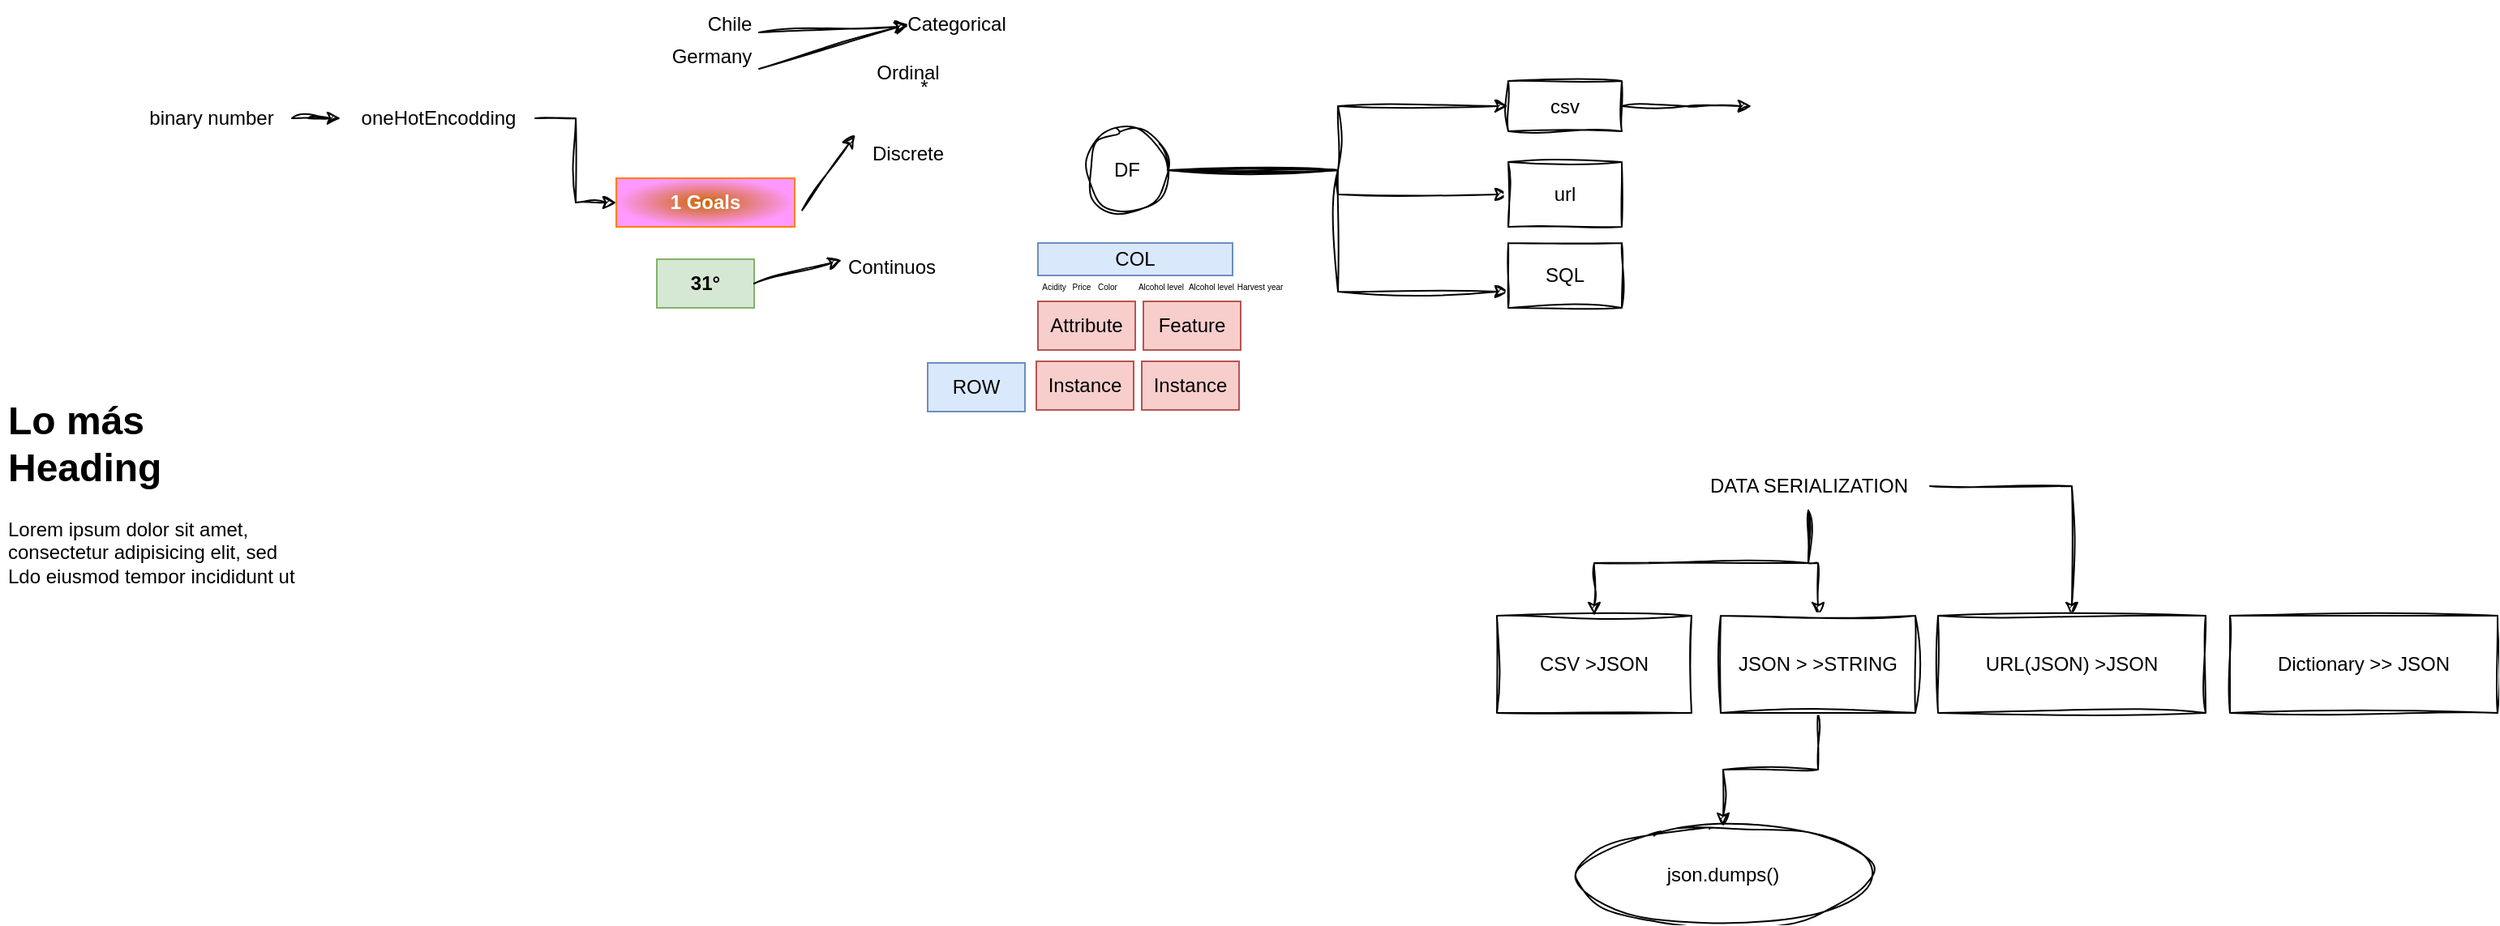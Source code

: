 <mxfile version="23.1.4" type="github">
  <diagram name="Page-1" id="hbJS8XIYNHnMWgaqB1Pa">
    <mxGraphModel dx="1075" dy="543" grid="1" gridSize="10" guides="1" tooltips="1" connect="1" arrows="1" fold="1" page="1" pageScale="1" pageWidth="850" pageHeight="1100" math="0" shadow="0">
      <root>
        <mxCell id="0" />
        <mxCell id="1" parent="0" />
        <mxCell id="ZtwntWrPyhfs9k0J_McI-1" value="&lt;h1&gt;Lo más Heading&lt;/h1&gt;&lt;p&gt;Lorem ipsum dolor sit amet, consectetur adipisicing elit, sed Ldo eiusmod tempor incididunt ut labore et dolore magna aliqua.&lt;/p&gt;" style="text;html=1;spacing=5;spacingTop=-20;whiteSpace=wrap;overflow=hidden;rounded=0;" parent="1" vertex="1">
          <mxGeometry x="60" y="260" width="190" height="120" as="geometry" />
        </mxCell>
        <mxCell id="ZtwntWrPyhfs9k0J_McI-3" value="Feature" style="text;html=1;align=center;verticalAlign=middle;whiteSpace=wrap;rounded=0;fillColor=#f8cecc;strokeColor=#b85450;" parent="1" vertex="1">
          <mxGeometry x="765" y="206" width="60" height="30" as="geometry" />
        </mxCell>
        <mxCell id="ZtwntWrPyhfs9k0J_McI-6" value="Attribute" style="text;html=1;align=center;verticalAlign=middle;whiteSpace=wrap;rounded=0;fillColor=#f8cecc;strokeColor=#b85450;" parent="1" vertex="1">
          <mxGeometry x="700" y="206" width="60" height="30" as="geometry" />
        </mxCell>
        <mxCell id="ZtwntWrPyhfs9k0J_McI-7" value="COL" style="text;html=1;align=center;verticalAlign=middle;whiteSpace=wrap;rounded=0;fillColor=#dae8fc;strokeColor=#6c8ebf;" parent="1" vertex="1">
          <mxGeometry x="700" y="170" width="120" height="20" as="geometry" />
        </mxCell>
        <mxCell id="ZtwntWrPyhfs9k0J_McI-8" value="Instance" style="text;html=1;align=center;verticalAlign=middle;whiteSpace=wrap;rounded=0;fillColor=#f8cecc;strokeColor=#b85450;" parent="1" vertex="1">
          <mxGeometry x="699" y="243" width="60" height="30" as="geometry" />
        </mxCell>
        <mxCell id="ZtwntWrPyhfs9k0J_McI-9" value="ROW" style="text;html=1;align=center;verticalAlign=middle;whiteSpace=wrap;rounded=0;fillColor=#dae8fc;strokeColor=#6c8ebf;" parent="1" vertex="1">
          <mxGeometry x="632" y="244" width="60" height="30" as="geometry" />
        </mxCell>
        <mxCell id="ZtwntWrPyhfs9k0J_McI-11" value="Instance" style="text;html=1;align=center;verticalAlign=middle;whiteSpace=wrap;rounded=0;fillColor=#f8cecc;strokeColor=#b85450;" parent="1" vertex="1">
          <mxGeometry x="764" y="243" width="60" height="30" as="geometry" />
        </mxCell>
        <mxCell id="ZtwntWrPyhfs9k0J_McI-12" value="&lt;font style=&quot;font-size: 5px;&quot;&gt;Acidity&lt;/font&gt;" style="text;html=1;align=center;verticalAlign=middle;whiteSpace=wrap;rounded=0;" parent="1" vertex="1">
          <mxGeometry x="680" y="180" width="60" height="30" as="geometry" />
        </mxCell>
        <mxCell id="ZtwntWrPyhfs9k0J_McI-13" value="&lt;font style=&quot;font-size: 5px;&quot;&gt;Price&lt;/font&gt;" style="text;html=1;align=center;verticalAlign=middle;whiteSpace=wrap;rounded=0;" parent="1" vertex="1">
          <mxGeometry x="697" y="180" width="60" height="30" as="geometry" />
        </mxCell>
        <mxCell id="ZtwntWrPyhfs9k0J_McI-14" value="&lt;font style=&quot;font-size: 5px;&quot;&gt;Color&lt;br&gt;&lt;/font&gt;" style="text;html=1;align=center;verticalAlign=middle;whiteSpace=wrap;rounded=0;" parent="1" vertex="1">
          <mxGeometry x="713" y="180" width="60" height="30" as="geometry" />
        </mxCell>
        <mxCell id="ZtwntWrPyhfs9k0J_McI-15" value="&lt;font style=&quot;font-size: 5px;&quot;&gt;Alcohol level&lt;br&gt;&lt;/font&gt;" style="text;html=1;align=center;verticalAlign=middle;whiteSpace=wrap;rounded=0;" parent="1" vertex="1">
          <mxGeometry x="746" y="180" width="60" height="30" as="geometry" />
        </mxCell>
        <mxCell id="ZtwntWrPyhfs9k0J_McI-16" value="&lt;font style=&quot;font-size: 5px;&quot;&gt;Alcohol level&lt;br&gt;&lt;/font&gt;" style="text;html=1;align=center;verticalAlign=middle;whiteSpace=wrap;rounded=0;" parent="1" vertex="1">
          <mxGeometry x="777" y="180" width="60" height="30" as="geometry" />
        </mxCell>
        <mxCell id="ZtwntWrPyhfs9k0J_McI-17" value="&lt;font style=&quot;font-size: 5px;&quot;&gt;Harvest year&lt;br&gt;&lt;/font&gt;" style="text;html=1;align=center;verticalAlign=middle;whiteSpace=wrap;rounded=0;" parent="1" vertex="1">
          <mxGeometry x="807" y="180" width="60" height="30" as="geometry" />
        </mxCell>
        <mxCell id="ZtwntWrPyhfs9k0J_McI-18" value="Categorical" style="text;html=1;align=center;verticalAlign=middle;whiteSpace=wrap;rounded=0;" parent="1" vertex="1">
          <mxGeometry x="620" y="20" width="60" height="30" as="geometry" />
        </mxCell>
        <mxCell id="ZtwntWrPyhfs9k0J_McI-19" value="Ordinal" style="text;html=1;align=center;verticalAlign=middle;whiteSpace=wrap;rounded=0;" parent="1" vertex="1">
          <mxGeometry x="590" y="50" width="60" height="30" as="geometry" />
        </mxCell>
        <mxCell id="ZtwntWrPyhfs9k0J_McI-20" value="Discrete" style="text;html=1;align=center;verticalAlign=middle;whiteSpace=wrap;rounded=0;" parent="1" vertex="1">
          <mxGeometry x="590" y="100" width="60" height="30" as="geometry" />
        </mxCell>
        <mxCell id="ZtwntWrPyhfs9k0J_McI-21" value="Continuos" style="text;html=1;align=center;verticalAlign=middle;whiteSpace=wrap;rounded=0;" parent="1" vertex="1">
          <mxGeometry x="580" y="170" width="60" height="30" as="geometry" />
        </mxCell>
        <mxCell id="ZtwntWrPyhfs9k0J_McI-23" value="1 Goals" style="text;html=1;align=center;verticalAlign=middle;whiteSpace=wrap;rounded=0;fillColor=#CC6600;strokeColor=#FF8000;gradientColor=#FF99FF;gradientDirection=radial;fontColor=#FFFFFF;fontStyle=1" parent="1" vertex="1">
          <mxGeometry x="440" y="130" width="110" height="30" as="geometry" />
        </mxCell>
        <mxCell id="ZtwntWrPyhfs9k0J_McI-24" value="" style="endArrow=classic;html=1;rounded=0;sketch=1;hachureGap=4;jiggle=2;curveFitting=1;exitX=1.042;exitY=0.658;exitDx=0;exitDy=0;exitPerimeter=0;entryX=-0.045;entryY=0.107;entryDx=0;entryDy=0;entryPerimeter=0;" parent="1" source="ZtwntWrPyhfs9k0J_McI-23" target="ZtwntWrPyhfs9k0J_McI-20" edge="1">
          <mxGeometry width="50" height="50" relative="1" as="geometry">
            <mxPoint x="630" y="230" as="sourcePoint" />
            <mxPoint x="680" y="180" as="targetPoint" />
          </mxGeometry>
        </mxCell>
        <mxCell id="ZtwntWrPyhfs9k0J_McI-25" value="&lt;b&gt;31°&lt;/b&gt;" style="text;html=1;align=center;verticalAlign=middle;whiteSpace=wrap;rounded=0;fillColor=#d5e8d4;strokeColor=#82b366;" parent="1" vertex="1">
          <mxGeometry x="465" y="180" width="60" height="30" as="geometry" />
        </mxCell>
        <mxCell id="ZtwntWrPyhfs9k0J_McI-27" value="" style="endArrow=classic;html=1;rounded=0;sketch=1;hachureGap=4;jiggle=2;curveFitting=1;exitX=1;exitY=0.5;exitDx=0;exitDy=0;entryX=-0.017;entryY=0.354;entryDx=0;entryDy=0;entryPerimeter=0;" parent="1" source="ZtwntWrPyhfs9k0J_McI-25" target="ZtwntWrPyhfs9k0J_McI-21" edge="1">
          <mxGeometry width="50" height="50" relative="1" as="geometry">
            <mxPoint x="630" y="230" as="sourcePoint" />
            <mxPoint x="680" y="180" as="targetPoint" />
          </mxGeometry>
        </mxCell>
        <mxCell id="ZtwntWrPyhfs9k0J_McI-28" value="*" style="text;html=1;align=center;verticalAlign=middle;whiteSpace=wrap;rounded=0;" parent="1" vertex="1">
          <mxGeometry x="600" y="59" width="60" height="29" as="geometry" />
        </mxCell>
        <mxCell id="ZtwntWrPyhfs9k0J_McI-31" value="Chile" style="text;html=1;align=center;verticalAlign=middle;whiteSpace=wrap;rounded=0;" parent="1" vertex="1">
          <mxGeometry x="480" y="20" width="60" height="30" as="geometry" />
        </mxCell>
        <mxCell id="ZtwntWrPyhfs9k0J_McI-32" value="Germany" style="text;html=1;align=center;verticalAlign=middle;whiteSpace=wrap;rounded=0;" parent="1" vertex="1">
          <mxGeometry x="470" y="40" width="58" height="30" as="geometry" />
        </mxCell>
        <mxCell id="ZtwntWrPyhfs9k0J_McI-33" value="" style="endArrow=classic;html=1;rounded=0;sketch=1;hachureGap=4;jiggle=2;curveFitting=1;exitX=1;exitY=0.75;exitDx=0;exitDy=0;entryX=0;entryY=0.5;entryDx=0;entryDy=0;" parent="1" source="ZtwntWrPyhfs9k0J_McI-32" target="ZtwntWrPyhfs9k0J_McI-18" edge="1">
          <mxGeometry width="50" height="50" relative="1" as="geometry">
            <mxPoint x="545" y="20" as="sourcePoint" />
            <mxPoint x="577" y="-27" as="targetPoint" />
          </mxGeometry>
        </mxCell>
        <mxCell id="ZtwntWrPyhfs9k0J_McI-34" value="" style="endArrow=classic;html=1;rounded=0;sketch=1;hachureGap=4;jiggle=2;curveFitting=1;exitX=1;exitY=0;exitDx=0;exitDy=0;" parent="1" source="ZtwntWrPyhfs9k0J_McI-32" target="ZtwntWrPyhfs9k0J_McI-18" edge="1">
          <mxGeometry width="50" height="50" relative="1" as="geometry">
            <mxPoint x="538" y="33" as="sourcePoint" />
            <mxPoint x="570" y="40" as="targetPoint" />
          </mxGeometry>
        </mxCell>
        <mxCell id="ZtwntWrPyhfs9k0J_McI-36" style="edgeStyle=orthogonalEdgeStyle;rounded=0;sketch=1;hachureGap=4;jiggle=2;curveFitting=1;orthogonalLoop=1;jettySize=auto;html=1;entryX=0;entryY=0.5;entryDx=0;entryDy=0;" parent="1" source="ZtwntWrPyhfs9k0J_McI-35" target="ZtwntWrPyhfs9k0J_McI-23" edge="1">
          <mxGeometry relative="1" as="geometry" />
        </mxCell>
        <mxCell id="ZtwntWrPyhfs9k0J_McI-35" value="oneHotEncodding" style="text;html=1;align=center;verticalAlign=middle;resizable=0;points=[];autosize=1;strokeColor=none;fillColor=none;" parent="1" vertex="1">
          <mxGeometry x="270" y="78" width="120" height="30" as="geometry" />
        </mxCell>
        <mxCell id="ZtwntWrPyhfs9k0J_McI-38" style="edgeStyle=orthogonalEdgeStyle;rounded=0;sketch=1;hachureGap=4;jiggle=2;curveFitting=1;orthogonalLoop=1;jettySize=auto;html=1;" parent="1" source="ZtwntWrPyhfs9k0J_McI-37" target="ZtwntWrPyhfs9k0J_McI-35" edge="1">
          <mxGeometry relative="1" as="geometry" />
        </mxCell>
        <mxCell id="ZtwntWrPyhfs9k0J_McI-37" value="binary number" style="text;html=1;align=center;verticalAlign=middle;resizable=0;points=[];autosize=1;strokeColor=none;fillColor=none;" parent="1" vertex="1">
          <mxGeometry x="140" y="78" width="100" height="30" as="geometry" />
        </mxCell>
        <mxCell id="mX2eh7sZRsnRLgWwSDOn-4" value="" style="edgeStyle=orthogonalEdgeStyle;rounded=0;sketch=1;hachureGap=4;jiggle=2;curveFitting=1;orthogonalLoop=1;jettySize=auto;html=1;" edge="1" parent="1" source="mX2eh7sZRsnRLgWwSDOn-1" target="mX2eh7sZRsnRLgWwSDOn-3">
          <mxGeometry relative="1" as="geometry" />
        </mxCell>
        <mxCell id="mX2eh7sZRsnRLgWwSDOn-6" value="" style="edgeStyle=orthogonalEdgeStyle;rounded=0;sketch=1;hachureGap=4;jiggle=2;curveFitting=1;orthogonalLoop=1;jettySize=auto;html=1;" edge="1" parent="1" source="mX2eh7sZRsnRLgWwSDOn-1" target="mX2eh7sZRsnRLgWwSDOn-5">
          <mxGeometry relative="1" as="geometry" />
        </mxCell>
        <mxCell id="mX2eh7sZRsnRLgWwSDOn-9" style="edgeStyle=orthogonalEdgeStyle;rounded=0;sketch=1;hachureGap=4;jiggle=2;curveFitting=1;orthogonalLoop=1;jettySize=auto;html=1;entryX=0;entryY=0.75;entryDx=0;entryDy=0;" edge="1" parent="1" source="mX2eh7sZRsnRLgWwSDOn-1" target="mX2eh7sZRsnRLgWwSDOn-7">
          <mxGeometry relative="1" as="geometry" />
        </mxCell>
        <mxCell id="mX2eh7sZRsnRLgWwSDOn-1" value="DF" style="ellipse;whiteSpace=wrap;html=1;sketch=1;hachureGap=4;jiggle=2;curveFitting=1;" vertex="1" parent="1">
          <mxGeometry x="730" y="100" width="50" height="50" as="geometry" />
        </mxCell>
        <mxCell id="mX2eh7sZRsnRLgWwSDOn-12" value="" style="edgeStyle=orthogonalEdgeStyle;rounded=0;sketch=1;hachureGap=4;jiggle=2;curveFitting=1;orthogonalLoop=1;jettySize=auto;html=1;" edge="1" parent="1" source="mX2eh7sZRsnRLgWwSDOn-3">
          <mxGeometry relative="1" as="geometry">
            <mxPoint x="1140" y="85.5" as="targetPoint" />
          </mxGeometry>
        </mxCell>
        <mxCell id="mX2eh7sZRsnRLgWwSDOn-3" value="csv" style="whiteSpace=wrap;html=1;sketch=1;hachureGap=4;jiggle=2;curveFitting=1;" vertex="1" parent="1">
          <mxGeometry x="990" y="70" width="70" height="31" as="geometry" />
        </mxCell>
        <mxCell id="mX2eh7sZRsnRLgWwSDOn-5" value="url" style="whiteSpace=wrap;html=1;sketch=1;hachureGap=4;jiggle=2;curveFitting=1;" vertex="1" parent="1">
          <mxGeometry x="990" y="120" width="70" height="40" as="geometry" />
        </mxCell>
        <mxCell id="mX2eh7sZRsnRLgWwSDOn-7" value="SQL" style="whiteSpace=wrap;html=1;sketch=1;hachureGap=4;jiggle=2;curveFitting=1;" vertex="1" parent="1">
          <mxGeometry x="990" y="170" width="70" height="40" as="geometry" />
        </mxCell>
        <mxCell id="mX2eh7sZRsnRLgWwSDOn-16" value="" style="edgeStyle=orthogonalEdgeStyle;rounded=0;sketch=1;hachureGap=4;jiggle=2;curveFitting=1;orthogonalLoop=1;jettySize=auto;html=1;" edge="1" parent="1" source="mX2eh7sZRsnRLgWwSDOn-13" target="mX2eh7sZRsnRLgWwSDOn-15">
          <mxGeometry relative="1" as="geometry" />
        </mxCell>
        <mxCell id="mX2eh7sZRsnRLgWwSDOn-18" style="edgeStyle=orthogonalEdgeStyle;rounded=0;sketch=1;hachureGap=4;jiggle=2;curveFitting=1;orthogonalLoop=1;jettySize=auto;html=1;entryX=0.5;entryY=0;entryDx=0;entryDy=0;" edge="1" parent="1" source="mX2eh7sZRsnRLgWwSDOn-13" target="mX2eh7sZRsnRLgWwSDOn-17">
          <mxGeometry relative="1" as="geometry" />
        </mxCell>
        <mxCell id="mX2eh7sZRsnRLgWwSDOn-23" style="edgeStyle=orthogonalEdgeStyle;rounded=0;sketch=1;hachureGap=4;jiggle=2;curveFitting=1;orthogonalLoop=1;jettySize=auto;html=1;entryX=0.5;entryY=0;entryDx=0;entryDy=0;" edge="1" parent="1" source="mX2eh7sZRsnRLgWwSDOn-13" target="mX2eh7sZRsnRLgWwSDOn-22">
          <mxGeometry relative="1" as="geometry" />
        </mxCell>
        <mxCell id="mX2eh7sZRsnRLgWwSDOn-13" value="DATA SERIALIZATION" style="text;html=1;align=center;verticalAlign=middle;resizable=0;points=[];autosize=1;strokeColor=none;fillColor=none;" vertex="1" parent="1">
          <mxGeometry x="1100" y="305" width="150" height="30" as="geometry" />
        </mxCell>
        <mxCell id="mX2eh7sZRsnRLgWwSDOn-20" value="" style="edgeStyle=orthogonalEdgeStyle;rounded=0;sketch=1;hachureGap=4;jiggle=2;curveFitting=1;orthogonalLoop=1;jettySize=auto;html=1;" edge="1" parent="1" source="mX2eh7sZRsnRLgWwSDOn-15" target="mX2eh7sZRsnRLgWwSDOn-19">
          <mxGeometry relative="1" as="geometry" />
        </mxCell>
        <mxCell id="mX2eh7sZRsnRLgWwSDOn-15" value="JSON &amp;gt; &amp;gt;STRING" style="whiteSpace=wrap;html=1;sketch=1;hachureGap=4;jiggle=2;curveFitting=1;" vertex="1" parent="1">
          <mxGeometry x="1121" y="400" width="120" height="60" as="geometry" />
        </mxCell>
        <mxCell id="mX2eh7sZRsnRLgWwSDOn-17" value="URL(JSON) &amp;gt;JSON" style="whiteSpace=wrap;html=1;sketch=1;hachureGap=4;jiggle=2;curveFitting=1;" vertex="1" parent="1">
          <mxGeometry x="1255" y="400" width="165" height="60" as="geometry" />
        </mxCell>
        <mxCell id="mX2eh7sZRsnRLgWwSDOn-19" value="json.dumps()" style="ellipse;whiteSpace=wrap;html=1;sketch=1;hachureGap=4;jiggle=2;curveFitting=1;" vertex="1" parent="1">
          <mxGeometry x="1030" y="530" width="185" height="60" as="geometry" />
        </mxCell>
        <mxCell id="mX2eh7sZRsnRLgWwSDOn-21" value="Dictionary &amp;gt;&amp;gt; JSON" style="whiteSpace=wrap;html=1;sketch=1;hachureGap=4;jiggle=2;curveFitting=1;" vertex="1" parent="1">
          <mxGeometry x="1435" y="400" width="165" height="60" as="geometry" />
        </mxCell>
        <mxCell id="mX2eh7sZRsnRLgWwSDOn-22" value="CSV &amp;gt;JSON" style="whiteSpace=wrap;html=1;sketch=1;hachureGap=4;jiggle=2;curveFitting=1;" vertex="1" parent="1">
          <mxGeometry x="983" y="400" width="120" height="60" as="geometry" />
        </mxCell>
      </root>
    </mxGraphModel>
  </diagram>
</mxfile>
